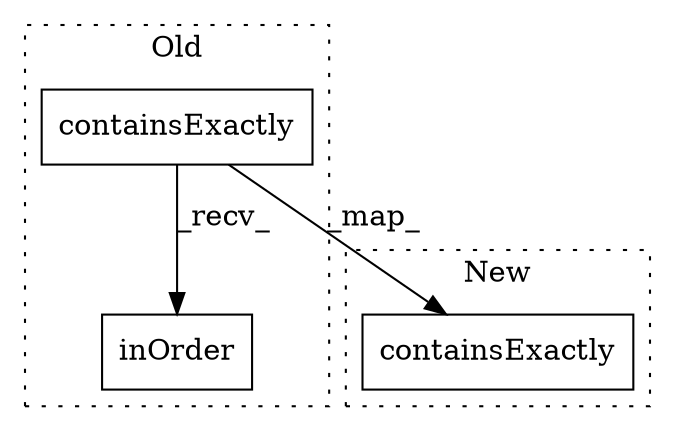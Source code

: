 digraph G {
subgraph cluster0 {
1 [label="containsExactly" a="32" s="2003,2034" l="16,1" shape="box"];
3 [label="inOrder" a="32" s="2036" l="9" shape="box"];
label = "Old";
style="dotted";
}
subgraph cluster1 {
2 [label="containsExactly" a="32" s="1973,2004" l="16,1" shape="box"];
label = "New";
style="dotted";
}
1 -> 3 [label="_recv_"];
1 -> 2 [label="_map_"];
}